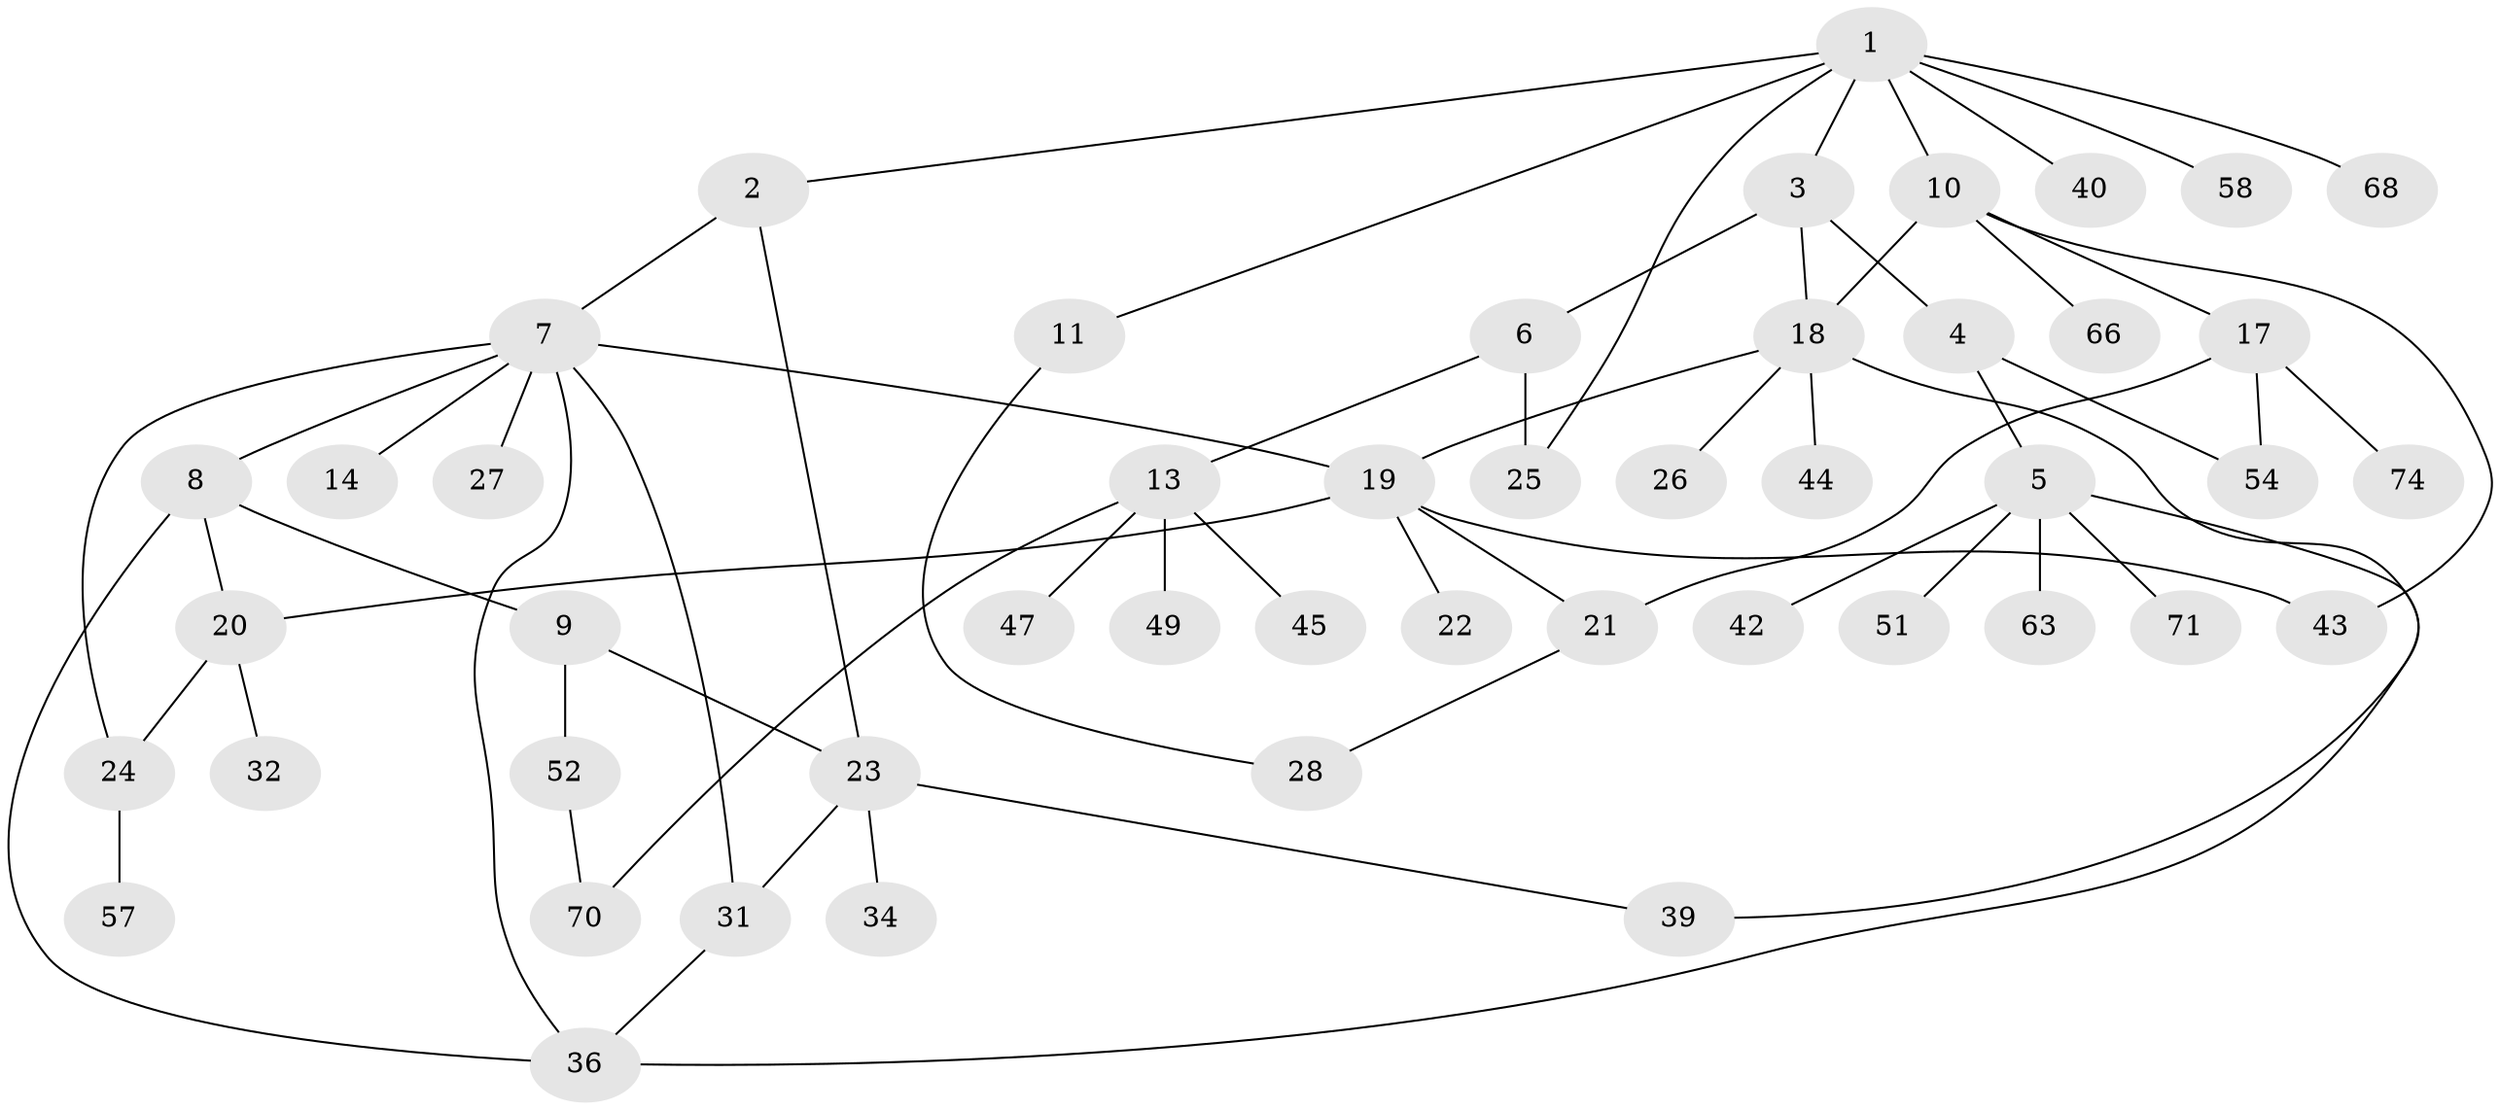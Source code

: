 // original degree distribution, {9: 0.013513513513513514, 4: 0.13513513513513514, 3: 0.0945945945945946, 8: 0.013513513513513514, 6: 0.02702702702702703, 2: 0.3108108108108108, 1: 0.36486486486486486, 5: 0.04054054054054054}
// Generated by graph-tools (version 1.1) at 2025/10/02/27/25 16:10:54]
// undirected, 48 vertices, 63 edges
graph export_dot {
graph [start="1"]
  node [color=gray90,style=filled];
  1 [super="+53"];
  2 [super="+29"];
  3;
  4 [super="+37"];
  5 [super="+35"];
  6 [super="+12"];
  7 [super="+65"];
  8 [super="+16"];
  9 [super="+15"];
  10 [super="+73"];
  11;
  13 [super="+61"];
  14;
  17 [super="+30"];
  18 [super="+41"];
  19 [super="+33"];
  20 [super="+67"];
  21 [super="+62"];
  22 [super="+55"];
  23 [super="+46"];
  24 [super="+48"];
  25;
  26;
  27;
  28;
  31;
  32;
  34;
  36 [super="+38"];
  39;
  40 [super="+64"];
  42;
  43 [super="+56"];
  44;
  45;
  47 [super="+50"];
  49;
  51;
  52 [super="+59"];
  54 [super="+60"];
  57;
  58;
  63;
  66 [super="+69"];
  68;
  70;
  71 [super="+72"];
  74;
  1 -- 2;
  1 -- 3;
  1 -- 10;
  1 -- 11;
  1 -- 25;
  1 -- 40;
  1 -- 58;
  1 -- 68;
  2 -- 7;
  2 -- 23;
  3 -- 4;
  3 -- 6;
  3 -- 18;
  4 -- 5;
  4 -- 54;
  5 -- 71;
  5 -- 42;
  5 -- 51;
  5 -- 63;
  5 -- 36;
  6 -- 13;
  6 -- 25;
  7 -- 8;
  7 -- 14;
  7 -- 27;
  7 -- 31;
  7 -- 36;
  7 -- 24;
  7 -- 19;
  8 -- 9;
  8 -- 20;
  8 -- 36;
  9 -- 23;
  9 -- 52;
  10 -- 17;
  10 -- 18;
  10 -- 43;
  10 -- 66;
  11 -- 28;
  13 -- 45;
  13 -- 47;
  13 -- 49;
  13 -- 70;
  17 -- 74;
  17 -- 54;
  17 -- 21;
  18 -- 19;
  18 -- 26;
  18 -- 44;
  18 -- 39;
  19 -- 21;
  19 -- 22;
  19 -- 20;
  19 -- 43;
  20 -- 24;
  20 -- 32;
  21 -- 28;
  23 -- 34;
  23 -- 39;
  23 -- 31;
  24 -- 57;
  31 -- 36;
  52 -- 70;
}
